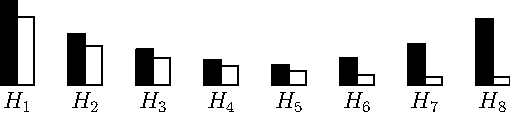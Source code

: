 size(9cm, 0cm);


path rect (real height) {
  path res = (0, 0) -- (0, height) -- (1, height) -- (1, 0) -- cycle;
  return res;
}

void plot (pair start, real test_err, real train_err) {
  path test = shift(start) * rect(test_err);
  path train = shift(start) * shift(1, 0) * rect(train_err);
  draw(test);
  fill(test, black);
  draw(train);
}

real[] test_errs = {5, 3, 2.1, 1.5, 1.2, 1.6, 2.4, 3.9};
real[] train_errs = {4, 2.3, 1.6, 1.1, 0.8, 0.6, 0.5, 0.45};

for (int i = 0; i < test_errs.length; ++i) {
  real err = test_errs[i];
  real err_t = train_errs[i];
  pair start = (4*i, 0);
  plot(start, err, err_t);
  Label hlab = Label("$H_{" + string(i+1) + "}$", start + (1, -1));
  label(hlab);
}
